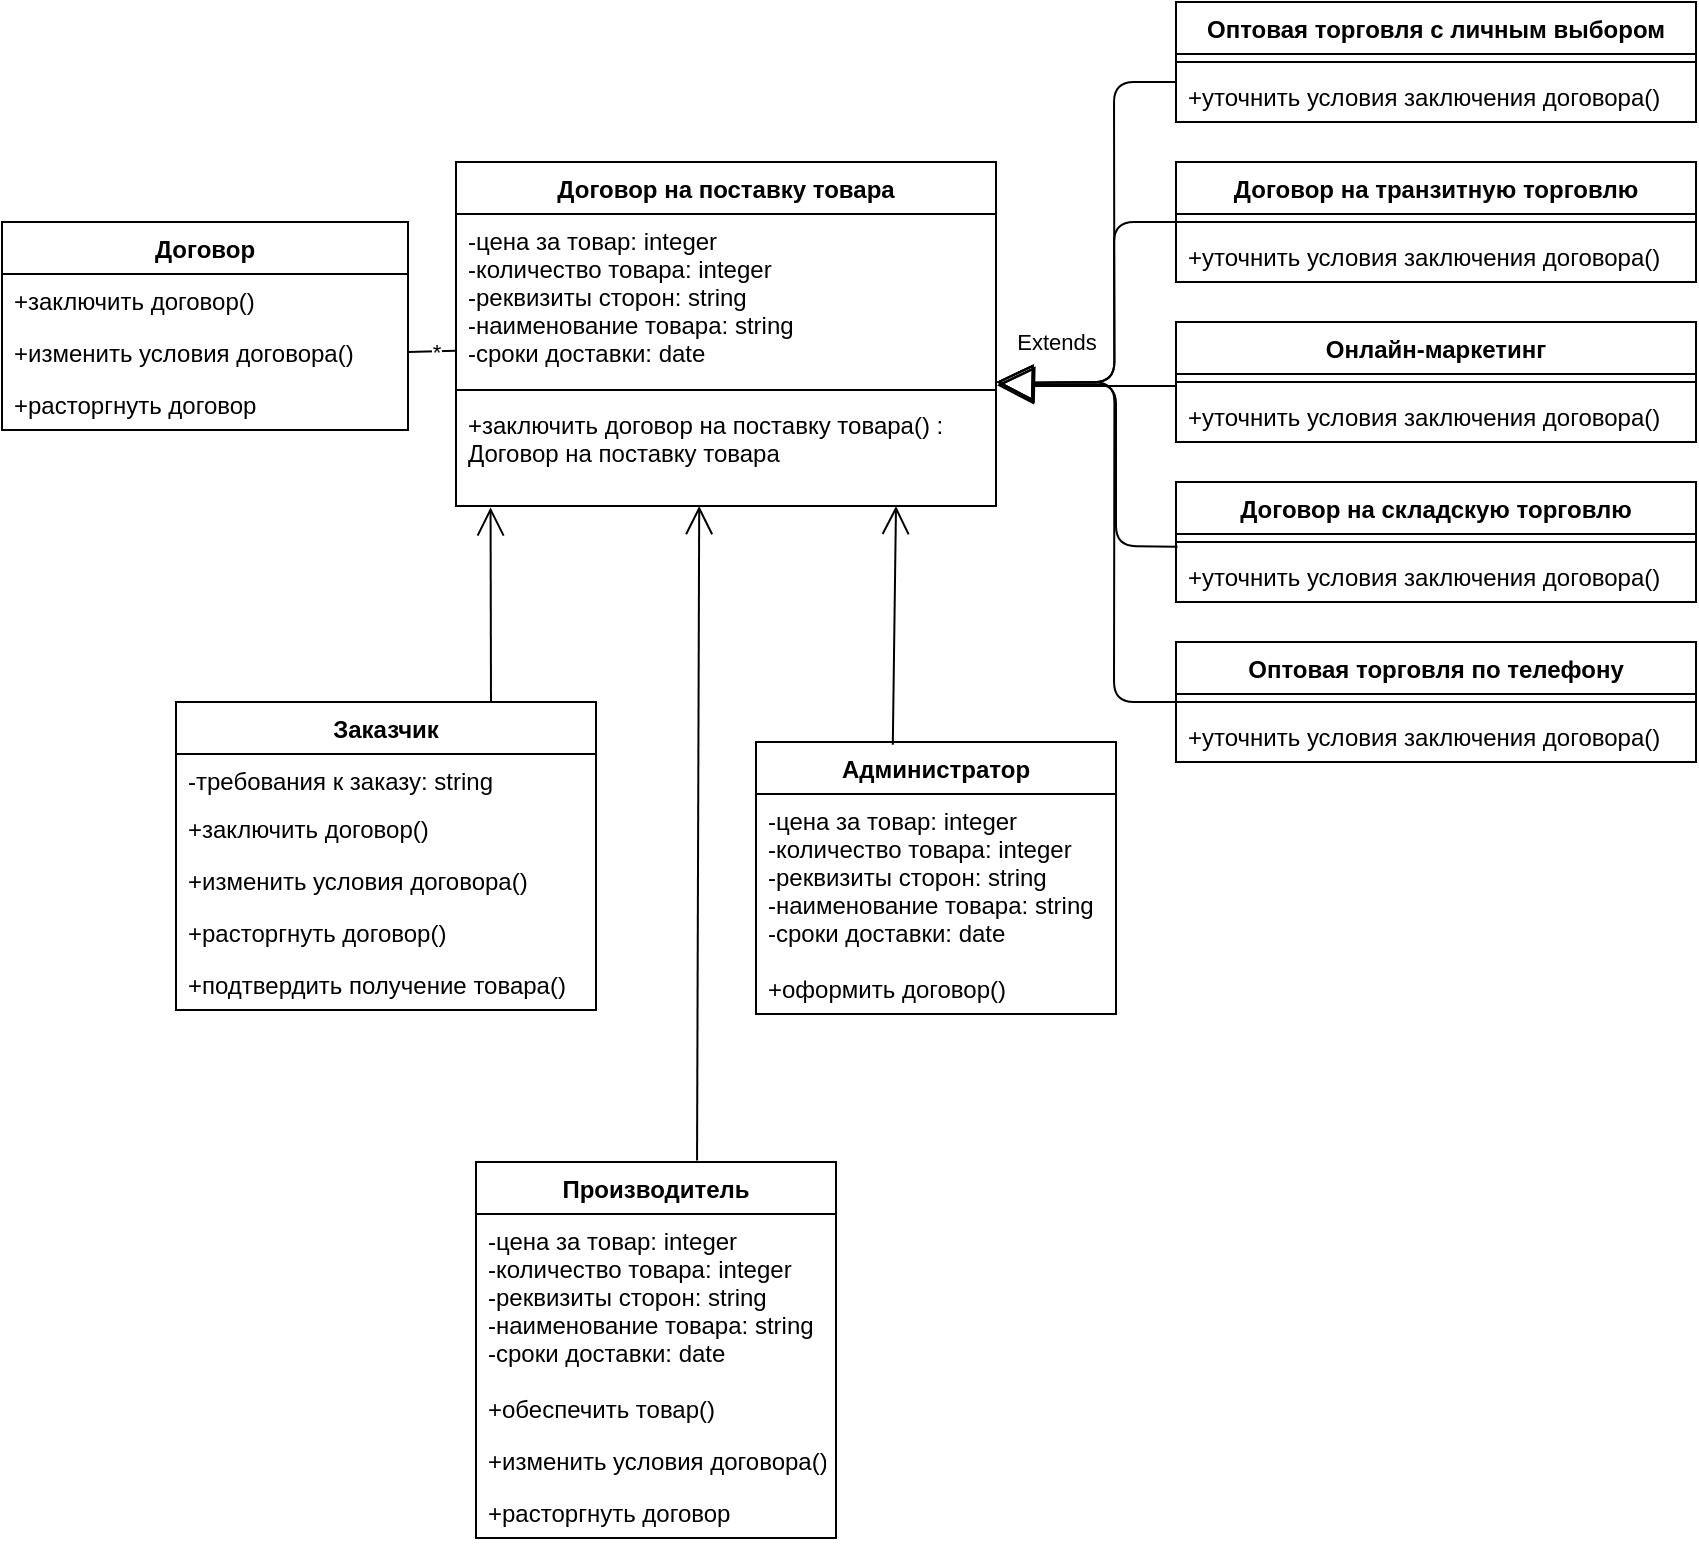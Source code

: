 <mxfile version="14.6.3" type="device"><diagram id="ixLVXN61rVW7CW6xOXWM" name="Page-1"><mxGraphModel dx="835" dy="804" grid="1" gridSize="10" guides="1" tooltips="1" connect="1" arrows="1" fold="1" page="1" pageScale="1" pageWidth="827" pageHeight="1169" math="0" shadow="0"><root><mxCell id="0"/><mxCell id="1" parent="0"/><mxCell id="M8SPF6qVUdFG2wMVuSZM-72" value="Договор на поставку товара" style="swimlane;fontStyle=1;align=center;verticalAlign=top;childLayout=stackLayout;horizontal=1;startSize=26;horizontalStack=0;resizeParent=1;resizeParentMax=0;resizeLast=0;collapsible=1;marginBottom=0;" parent="1" vertex="1"><mxGeometry x="1497" y="281" width="270" height="172" as="geometry"><mxRectangle x="1300" y="490" width="130" height="30" as="alternateBounds"/></mxGeometry></mxCell><mxCell id="M8SPF6qVUdFG2wMVuSZM-73" value="-цена за товар: integer&#10;-количество товара: integer&#10;-реквизиты сторон: string&#10;-наименование товара: string&#10;-сроки доставки: date" style="text;strokeColor=none;fillColor=none;align=left;verticalAlign=top;spacingLeft=4;spacingRight=4;overflow=hidden;rotatable=0;points=[[0,0.5],[1,0.5]];portConstraint=eastwest;" parent="M8SPF6qVUdFG2wMVuSZM-72" vertex="1"><mxGeometry y="26" width="270" height="84" as="geometry"/></mxCell><mxCell id="M8SPF6qVUdFG2wMVuSZM-74" value="" style="line;strokeWidth=1;fillColor=none;align=left;verticalAlign=middle;spacingTop=-1;spacingLeft=3;spacingRight=3;rotatable=0;labelPosition=right;points=[];portConstraint=eastwest;" parent="M8SPF6qVUdFG2wMVuSZM-72" vertex="1"><mxGeometry y="110" width="270" height="8" as="geometry"/></mxCell><mxCell id="M8SPF6qVUdFG2wMVuSZM-75" value="+заключить договор на поставку товара() : &#10;Договор на поставку товара" style="text;strokeColor=none;fillColor=none;align=left;verticalAlign=top;spacingLeft=4;spacingRight=4;overflow=hidden;rotatable=0;points=[[0,0.5],[1,0.5]];portConstraint=eastwest;" parent="M8SPF6qVUdFG2wMVuSZM-72" vertex="1"><mxGeometry y="118" width="270" height="54" as="geometry"/></mxCell><mxCell id="M8SPF6qVUdFG2wMVuSZM-76" value="Договор" style="swimlane;fontStyle=1;childLayout=stackLayout;horizontal=1;startSize=26;fillColor=none;horizontalStack=0;resizeParent=1;resizeParentMax=0;resizeLast=0;collapsible=1;marginBottom=0;" parent="1" vertex="1"><mxGeometry x="1270" y="311" width="203" height="104" as="geometry"/></mxCell><mxCell id="M8SPF6qVUdFG2wMVuSZM-77" value="+заключить договор()" style="text;strokeColor=none;fillColor=none;align=left;verticalAlign=top;spacingLeft=4;spacingRight=4;overflow=hidden;rotatable=0;points=[[0,0.5],[1,0.5]];portConstraint=eastwest;" parent="M8SPF6qVUdFG2wMVuSZM-76" vertex="1"><mxGeometry y="26" width="203" height="26" as="geometry"/></mxCell><mxCell id="M8SPF6qVUdFG2wMVuSZM-78" value="+изменить условия договора()" style="text;strokeColor=none;fillColor=none;align=left;verticalAlign=top;spacingLeft=4;spacingRight=4;overflow=hidden;rotatable=0;points=[[0,0.5],[1,0.5]];portConstraint=eastwest;" parent="M8SPF6qVUdFG2wMVuSZM-76" vertex="1"><mxGeometry y="52" width="203" height="26" as="geometry"/></mxCell><mxCell id="M8SPF6qVUdFG2wMVuSZM-79" value="+расторгнуть договор" style="text;strokeColor=none;fillColor=none;align=left;verticalAlign=top;spacingLeft=4;spacingRight=4;overflow=hidden;rotatable=0;points=[[0,0.5],[1,0.5]];portConstraint=eastwest;" parent="M8SPF6qVUdFG2wMVuSZM-76" vertex="1"><mxGeometry y="78" width="203" height="26" as="geometry"/></mxCell><mxCell id="M8SPF6qVUdFG2wMVuSZM-80" value="" style="endArrow=none;html=1;exitX=1;exitY=0.5;exitDx=0;exitDy=0;entryX=-0.001;entryY=0.814;entryDx=0;entryDy=0;entryPerimeter=0;" parent="1" source="M8SPF6qVUdFG2wMVuSZM-78" target="M8SPF6qVUdFG2wMVuSZM-73" edge="1"><mxGeometry width="50" height="50" relative="1" as="geometry"><mxPoint x="1477" y="411" as="sourcePoint"/><mxPoint x="1527" y="361" as="targetPoint"/></mxGeometry></mxCell><mxCell id="M8SPF6qVUdFG2wMVuSZM-81" value="*" style="edgeLabel;html=1;align=center;verticalAlign=middle;resizable=0;points=[];" parent="M8SPF6qVUdFG2wMVuSZM-80" vertex="1" connectable="0"><mxGeometry x="0.178" relative="1" as="geometry"><mxPoint as="offset"/></mxGeometry></mxCell><mxCell id="M8SPF6qVUdFG2wMVuSZM-82" value="Оптовая торговля с личным выбором" style="swimlane;fontStyle=1;align=center;verticalAlign=top;childLayout=stackLayout;horizontal=1;startSize=26;horizontalStack=0;resizeParent=1;resizeParentMax=0;resizeLast=0;collapsible=1;marginBottom=0;" parent="1" vertex="1"><mxGeometry x="1857" y="201" width="260" height="60" as="geometry"/></mxCell><mxCell id="M8SPF6qVUdFG2wMVuSZM-84" value="" style="line;strokeWidth=1;fillColor=none;align=left;verticalAlign=middle;spacingTop=-1;spacingLeft=3;spacingRight=3;rotatable=0;labelPosition=right;points=[];portConstraint=eastwest;" parent="M8SPF6qVUdFG2wMVuSZM-82" vertex="1"><mxGeometry y="26" width="260" height="8" as="geometry"/></mxCell><mxCell id="M8SPF6qVUdFG2wMVuSZM-85" value="+уточнить условия заключения договора()" style="text;strokeColor=none;fillColor=none;align=left;verticalAlign=top;spacingLeft=4;spacingRight=4;overflow=hidden;rotatable=0;points=[[0,0.5],[1,0.5]];portConstraint=eastwest;" parent="M8SPF6qVUdFG2wMVuSZM-82" vertex="1"><mxGeometry y="34" width="260" height="26" as="geometry"/></mxCell><mxCell id="M8SPF6qVUdFG2wMVuSZM-86" value="Договор на транзитную торговлю" style="swimlane;fontStyle=1;align=center;verticalAlign=top;childLayout=stackLayout;horizontal=1;startSize=26;horizontalStack=0;resizeParent=1;resizeParentMax=0;resizeLast=0;collapsible=1;marginBottom=0;" parent="1" vertex="1"><mxGeometry x="1857" y="281" width="260" height="60" as="geometry"/></mxCell><mxCell id="M8SPF6qVUdFG2wMVuSZM-87" value="" style="line;strokeWidth=1;fillColor=none;align=left;verticalAlign=middle;spacingTop=-1;spacingLeft=3;spacingRight=3;rotatable=0;labelPosition=right;points=[];portConstraint=eastwest;" parent="M8SPF6qVUdFG2wMVuSZM-86" vertex="1"><mxGeometry y="26" width="260" height="8" as="geometry"/></mxCell><mxCell id="M8SPF6qVUdFG2wMVuSZM-88" value="+уточнить условия заключения договора()" style="text;strokeColor=none;fillColor=none;align=left;verticalAlign=top;spacingLeft=4;spacingRight=4;overflow=hidden;rotatable=0;points=[[0,0.5],[1,0.5]];portConstraint=eastwest;" parent="M8SPF6qVUdFG2wMVuSZM-86" vertex="1"><mxGeometry y="34" width="260" height="26" as="geometry"/></mxCell><mxCell id="M8SPF6qVUdFG2wMVuSZM-89" value="Онлайн-маркетинг" style="swimlane;fontStyle=1;align=center;verticalAlign=top;childLayout=stackLayout;horizontal=1;startSize=26;horizontalStack=0;resizeParent=1;resizeParentMax=0;resizeLast=0;collapsible=1;marginBottom=0;" parent="1" vertex="1"><mxGeometry x="1857" y="361" width="260" height="60" as="geometry"/></mxCell><mxCell id="M8SPF6qVUdFG2wMVuSZM-90" value="" style="line;strokeWidth=1;fillColor=none;align=left;verticalAlign=middle;spacingTop=-1;spacingLeft=3;spacingRight=3;rotatable=0;labelPosition=right;points=[];portConstraint=eastwest;" parent="M8SPF6qVUdFG2wMVuSZM-89" vertex="1"><mxGeometry y="26" width="260" height="8" as="geometry"/></mxCell><mxCell id="M8SPF6qVUdFG2wMVuSZM-91" value="+уточнить условия заключения договора()" style="text;strokeColor=none;fillColor=none;align=left;verticalAlign=top;spacingLeft=4;spacingRight=4;overflow=hidden;rotatable=0;points=[[0,0.5],[1,0.5]];portConstraint=eastwest;" parent="M8SPF6qVUdFG2wMVuSZM-89" vertex="1"><mxGeometry y="34" width="260" height="26" as="geometry"/></mxCell><mxCell id="M8SPF6qVUdFG2wMVuSZM-92" value="Договор на складскую торговлю" style="swimlane;fontStyle=1;align=center;verticalAlign=top;childLayout=stackLayout;horizontal=1;startSize=26;horizontalStack=0;resizeParent=1;resizeParentMax=0;resizeLast=0;collapsible=1;marginBottom=0;" parent="1" vertex="1"><mxGeometry x="1857" y="441" width="260" height="60" as="geometry"/></mxCell><mxCell id="M8SPF6qVUdFG2wMVuSZM-93" value="" style="line;strokeWidth=1;fillColor=none;align=left;verticalAlign=middle;spacingTop=-1;spacingLeft=3;spacingRight=3;rotatable=0;labelPosition=right;points=[];portConstraint=eastwest;" parent="M8SPF6qVUdFG2wMVuSZM-92" vertex="1"><mxGeometry y="26" width="260" height="8" as="geometry"/></mxCell><mxCell id="M8SPF6qVUdFG2wMVuSZM-94" value="+уточнить условия заключения договора()" style="text;strokeColor=none;fillColor=none;align=left;verticalAlign=top;spacingLeft=4;spacingRight=4;overflow=hidden;rotatable=0;points=[[0,0.5],[1,0.5]];portConstraint=eastwest;" parent="M8SPF6qVUdFG2wMVuSZM-92" vertex="1"><mxGeometry y="34" width="260" height="26" as="geometry"/></mxCell><mxCell id="M8SPF6qVUdFG2wMVuSZM-95" value="Оптовая торговля по телефону" style="swimlane;fontStyle=1;align=center;verticalAlign=top;childLayout=stackLayout;horizontal=1;startSize=26;horizontalStack=0;resizeParent=1;resizeParentMax=0;resizeLast=0;collapsible=1;marginBottom=0;" parent="1" vertex="1"><mxGeometry x="1857" y="521" width="260" height="60" as="geometry"/></mxCell><mxCell id="M8SPF6qVUdFG2wMVuSZM-96" value="" style="line;strokeWidth=1;fillColor=none;align=left;verticalAlign=middle;spacingTop=-1;spacingLeft=3;spacingRight=3;rotatable=0;labelPosition=right;points=[];portConstraint=eastwest;" parent="M8SPF6qVUdFG2wMVuSZM-95" vertex="1"><mxGeometry y="26" width="260" height="8" as="geometry"/></mxCell><mxCell id="M8SPF6qVUdFG2wMVuSZM-97" value="+уточнить условия заключения договора()" style="text;strokeColor=none;fillColor=none;align=left;verticalAlign=top;spacingLeft=4;spacingRight=4;overflow=hidden;rotatable=0;points=[[0,0.5],[1,0.5]];portConstraint=eastwest;" parent="M8SPF6qVUdFG2wMVuSZM-95" vertex="1"><mxGeometry y="34" width="260" height="26" as="geometry"/></mxCell><mxCell id="M8SPF6qVUdFG2wMVuSZM-98" value="Extends" style="endArrow=block;endSize=16;endFill=0;html=1;entryX=1.002;entryY=1.019;entryDx=0;entryDy=0;entryPerimeter=0;" parent="1" target="M8SPF6qVUdFG2wMVuSZM-73" edge="1"><mxGeometry x="0.341" y="-22" width="160" relative="1" as="geometry"><mxPoint x="1857" y="393" as="sourcePoint"/><mxPoint x="1827" y="391" as="targetPoint"/><Array as="points"><mxPoint x="1787" y="393"/></Array><mxPoint as="offset"/></mxGeometry></mxCell><mxCell id="M8SPF6qVUdFG2wMVuSZM-105" value="" style="endArrow=block;endSize=16;endFill=0;html=1;entryX=1.002;entryY=1.019;entryDx=0;entryDy=0;entryPerimeter=0;exitX=0.003;exitY=-0.064;exitDx=0;exitDy=0;exitPerimeter=0;" parent="1" source="M8SPF6qVUdFG2wMVuSZM-94" edge="1"><mxGeometry x="-0.553" y="8" width="160" relative="1" as="geometry"><mxPoint x="1857.46" y="392.4" as="sourcePoint"/><mxPoint x="1768.0" y="391.996" as="targetPoint"/><Array as="points"><mxPoint x="1827" y="473"/><mxPoint x="1827" y="392"/><mxPoint x="1787.46" y="392.4"/></Array><mxPoint as="offset"/></mxGeometry></mxCell><mxCell id="M8SPF6qVUdFG2wMVuSZM-106" value="" style="endArrow=block;endSize=16;endFill=0;html=1;entryX=1.002;entryY=1.019;entryDx=0;entryDy=0;entryPerimeter=0;exitX=0;exitY=0.5;exitDx=0;exitDy=0;" parent="1" source="M8SPF6qVUdFG2wMVuSZM-95" edge="1"><mxGeometry x="-0.553" y="8" width="160" relative="1" as="geometry"><mxPoint x="1857" y="472.336" as="sourcePoint"/><mxPoint x="1767.22" y="390.996" as="targetPoint"/><Array as="points"><mxPoint x="1826" y="551"/><mxPoint x="1826.22" y="391"/><mxPoint x="1786.68" y="391.4"/></Array><mxPoint as="offset"/></mxGeometry></mxCell><mxCell id="M8SPF6qVUdFG2wMVuSZM-107" value="" style="endArrow=block;endSize=16;endFill=0;html=1;entryX=1.002;entryY=1.019;entryDx=0;entryDy=0;entryPerimeter=0;exitX=0;exitY=0.5;exitDx=0;exitDy=0;" parent="1" source="M8SPF6qVUdFG2wMVuSZM-86" edge="1"><mxGeometry x="-0.553" y="8" width="160" relative="1" as="geometry"><mxPoint x="1857" y="472.336" as="sourcePoint"/><mxPoint x="1767.22" y="390.996" as="targetPoint"/><Array as="points"><mxPoint x="1826" y="311"/><mxPoint x="1826.22" y="391"/><mxPoint x="1786.68" y="391.4"/></Array><mxPoint as="offset"/></mxGeometry></mxCell><mxCell id="M8SPF6qVUdFG2wMVuSZM-108" value="" style="endArrow=block;endSize=16;endFill=0;html=1;exitX=-0.001;exitY=0.229;exitDx=0;exitDy=0;exitPerimeter=0;" parent="1" source="M8SPF6qVUdFG2wMVuSZM-85" edge="1"><mxGeometry x="-0.553" y="8" width="160" relative="1" as="geometry"><mxPoint x="1856" y="241" as="sourcePoint"/><mxPoint x="1767" y="391" as="targetPoint"/><Array as="points"><mxPoint x="1826" y="241"/><mxPoint x="1826.22" y="391"/><mxPoint x="1786.68" y="391.4"/></Array><mxPoint as="offset"/></mxGeometry></mxCell><mxCell id="M8SPF6qVUdFG2wMVuSZM-109" value="Заказчик" style="swimlane;fontStyle=1;childLayout=stackLayout;horizontal=1;startSize=26;fillColor=none;horizontalStack=0;resizeParent=1;resizeParentMax=0;resizeLast=0;collapsible=1;marginBottom=0;" parent="1" vertex="1"><mxGeometry x="1357" y="551" width="210" height="154" as="geometry"/></mxCell><mxCell id="M8SPF6qVUdFG2wMVuSZM-126" value="-требования к заказу: string" style="text;strokeColor=none;fillColor=none;align=left;verticalAlign=top;spacingLeft=4;spacingRight=4;overflow=hidden;rotatable=0;points=[[0,0.5],[1,0.5]];portConstraint=eastwest;" parent="M8SPF6qVUdFG2wMVuSZM-109" vertex="1"><mxGeometry y="26" width="210" height="24" as="geometry"/></mxCell><mxCell id="M8SPF6qVUdFG2wMVuSZM-110" value="+заключить договор()&#10;" style="text;strokeColor=none;fillColor=none;align=left;verticalAlign=top;spacingLeft=4;spacingRight=4;overflow=hidden;rotatable=0;points=[[0,0.5],[1,0.5]];portConstraint=eastwest;" parent="M8SPF6qVUdFG2wMVuSZM-109" vertex="1"><mxGeometry y="50" width="210" height="26" as="geometry"/></mxCell><mxCell id="M8SPF6qVUdFG2wMVuSZM-111" value="+изменить условия договора()" style="text;strokeColor=none;fillColor=none;align=left;verticalAlign=top;spacingLeft=4;spacingRight=4;overflow=hidden;rotatable=0;points=[[0,0.5],[1,0.5]];portConstraint=eastwest;" parent="M8SPF6qVUdFG2wMVuSZM-109" vertex="1"><mxGeometry y="76" width="210" height="26" as="geometry"/></mxCell><mxCell id="M8SPF6qVUdFG2wMVuSZM-112" value="+расторгнуть договор()" style="text;strokeColor=none;fillColor=none;align=left;verticalAlign=top;spacingLeft=4;spacingRight=4;overflow=hidden;rotatable=0;points=[[0,0.5],[1,0.5]];portConstraint=eastwest;" parent="M8SPF6qVUdFG2wMVuSZM-109" vertex="1"><mxGeometry y="102" width="210" height="26" as="geometry"/></mxCell><mxCell id="M8SPF6qVUdFG2wMVuSZM-122" value="+подтвердить получение товара()" style="text;strokeColor=none;fillColor=none;align=left;verticalAlign=top;spacingLeft=4;spacingRight=4;overflow=hidden;rotatable=0;points=[[0,0.5],[1,0.5]];portConstraint=eastwest;" parent="M8SPF6qVUdFG2wMVuSZM-109" vertex="1"><mxGeometry y="128" width="210" height="26" as="geometry"/></mxCell><mxCell id="M8SPF6qVUdFG2wMVuSZM-113" value="Администратор" style="swimlane;fontStyle=1;childLayout=stackLayout;horizontal=1;startSize=26;fillColor=none;horizontalStack=0;resizeParent=1;resizeParentMax=0;resizeLast=0;collapsible=1;marginBottom=0;" parent="1" vertex="1"><mxGeometry x="1647" y="571" width="180" height="136" as="geometry"/></mxCell><mxCell id="M8SPF6qVUdFG2wMVuSZM-128" value="-цена за товар: integer&#10;-количество товара: integer&#10;-реквизиты сторон: string&#10;-наименование товара: string&#10;-сроки доставки: date" style="text;strokeColor=none;fillColor=none;align=left;verticalAlign=top;spacingLeft=4;spacingRight=4;overflow=hidden;rotatable=0;points=[[0,0.5],[1,0.5]];portConstraint=eastwest;" parent="M8SPF6qVUdFG2wMVuSZM-113" vertex="1"><mxGeometry y="26" width="180" height="84" as="geometry"/></mxCell><mxCell id="M8SPF6qVUdFG2wMVuSZM-114" value="+оформить договор()" style="text;strokeColor=none;fillColor=none;align=left;verticalAlign=top;spacingLeft=4;spacingRight=4;overflow=hidden;rotatable=0;points=[[0,0.5],[1,0.5]];portConstraint=eastwest;" parent="M8SPF6qVUdFG2wMVuSZM-113" vertex="1"><mxGeometry y="110" width="180" height="26" as="geometry"/></mxCell><mxCell id="M8SPF6qVUdFG2wMVuSZM-117" value="Производитель" style="swimlane;fontStyle=1;childLayout=stackLayout;horizontal=1;startSize=26;fillColor=none;horizontalStack=0;resizeParent=1;resizeParentMax=0;resizeLast=0;collapsible=1;marginBottom=0;" parent="1" vertex="1"><mxGeometry x="1507" y="781" width="180" height="188" as="geometry"/></mxCell><mxCell id="M8SPF6qVUdFG2wMVuSZM-127" value="-цена за товар: integer&#10;-количество товара: integer&#10;-реквизиты сторон: string&#10;-наименование товара: string&#10;-сроки доставки: date" style="text;strokeColor=none;fillColor=none;align=left;verticalAlign=top;spacingLeft=4;spacingRight=4;overflow=hidden;rotatable=0;points=[[0,0.5],[1,0.5]];portConstraint=eastwest;" parent="M8SPF6qVUdFG2wMVuSZM-117" vertex="1"><mxGeometry y="26" width="180" height="84" as="geometry"/></mxCell><mxCell id="M8SPF6qVUdFG2wMVuSZM-118" value="+обеспечить товар()" style="text;strokeColor=none;fillColor=none;align=left;verticalAlign=top;spacingLeft=4;spacingRight=4;overflow=hidden;rotatable=0;points=[[0,0.5],[1,0.5]];portConstraint=eastwest;" parent="M8SPF6qVUdFG2wMVuSZM-117" vertex="1"><mxGeometry y="110" width="180" height="26" as="geometry"/></mxCell><mxCell id="M8SPF6qVUdFG2wMVuSZM-119" value="+изменить условия договора()" style="text;strokeColor=none;fillColor=none;align=left;verticalAlign=top;spacingLeft=4;spacingRight=4;overflow=hidden;rotatable=0;points=[[0,0.5],[1,0.5]];portConstraint=eastwest;" parent="M8SPF6qVUdFG2wMVuSZM-117" vertex="1"><mxGeometry y="136" width="180" height="26" as="geometry"/></mxCell><mxCell id="M8SPF6qVUdFG2wMVuSZM-120" value="+расторгнуть договор" style="text;strokeColor=none;fillColor=none;align=left;verticalAlign=top;spacingLeft=4;spacingRight=4;overflow=hidden;rotatable=0;points=[[0,0.5],[1,0.5]];portConstraint=eastwest;" parent="M8SPF6qVUdFG2wMVuSZM-117" vertex="1"><mxGeometry y="162" width="180" height="26" as="geometry"/></mxCell><mxCell id="M8SPF6qVUdFG2wMVuSZM-123" value="" style="endArrow=open;endFill=1;endSize=12;html=1;exitX=0.75;exitY=0;exitDx=0;exitDy=0;entryX=0.064;entryY=1.013;entryDx=0;entryDy=0;entryPerimeter=0;" parent="1" source="M8SPF6qVUdFG2wMVuSZM-109" target="M8SPF6qVUdFG2wMVuSZM-75" edge="1"><mxGeometry width="160" relative="1" as="geometry"><mxPoint x="1587" y="571" as="sourcePoint"/><mxPoint x="1747" y="571" as="targetPoint"/></mxGeometry></mxCell><mxCell id="M8SPF6qVUdFG2wMVuSZM-124" value="" style="endArrow=open;endFill=1;endSize=12;html=1;entryX=0.064;entryY=1.013;entryDx=0;entryDy=0;entryPerimeter=0;exitX=0.38;exitY=0.01;exitDx=0;exitDy=0;exitPerimeter=0;" parent="1" source="M8SPF6qVUdFG2wMVuSZM-113" edge="1"><mxGeometry width="160" relative="1" as="geometry"><mxPoint x="1717" y="561" as="sourcePoint"/><mxPoint x="1717.0" y="453.002" as="targetPoint"/></mxGeometry></mxCell><mxCell id="M8SPF6qVUdFG2wMVuSZM-125" value="" style="endArrow=open;endFill=1;endSize=12;html=1;entryX=0.064;entryY=1.013;entryDx=0;entryDy=0;entryPerimeter=0;exitX=0.614;exitY=-0.004;exitDx=0;exitDy=0;exitPerimeter=0;" parent="1" source="M8SPF6qVUdFG2wMVuSZM-117" edge="1"><mxGeometry width="160" relative="1" as="geometry"><mxPoint x="1617" y="571.52" as="sourcePoint"/><mxPoint x="1618.6" y="453.002" as="targetPoint"/></mxGeometry></mxCell></root></mxGraphModel></diagram></mxfile>